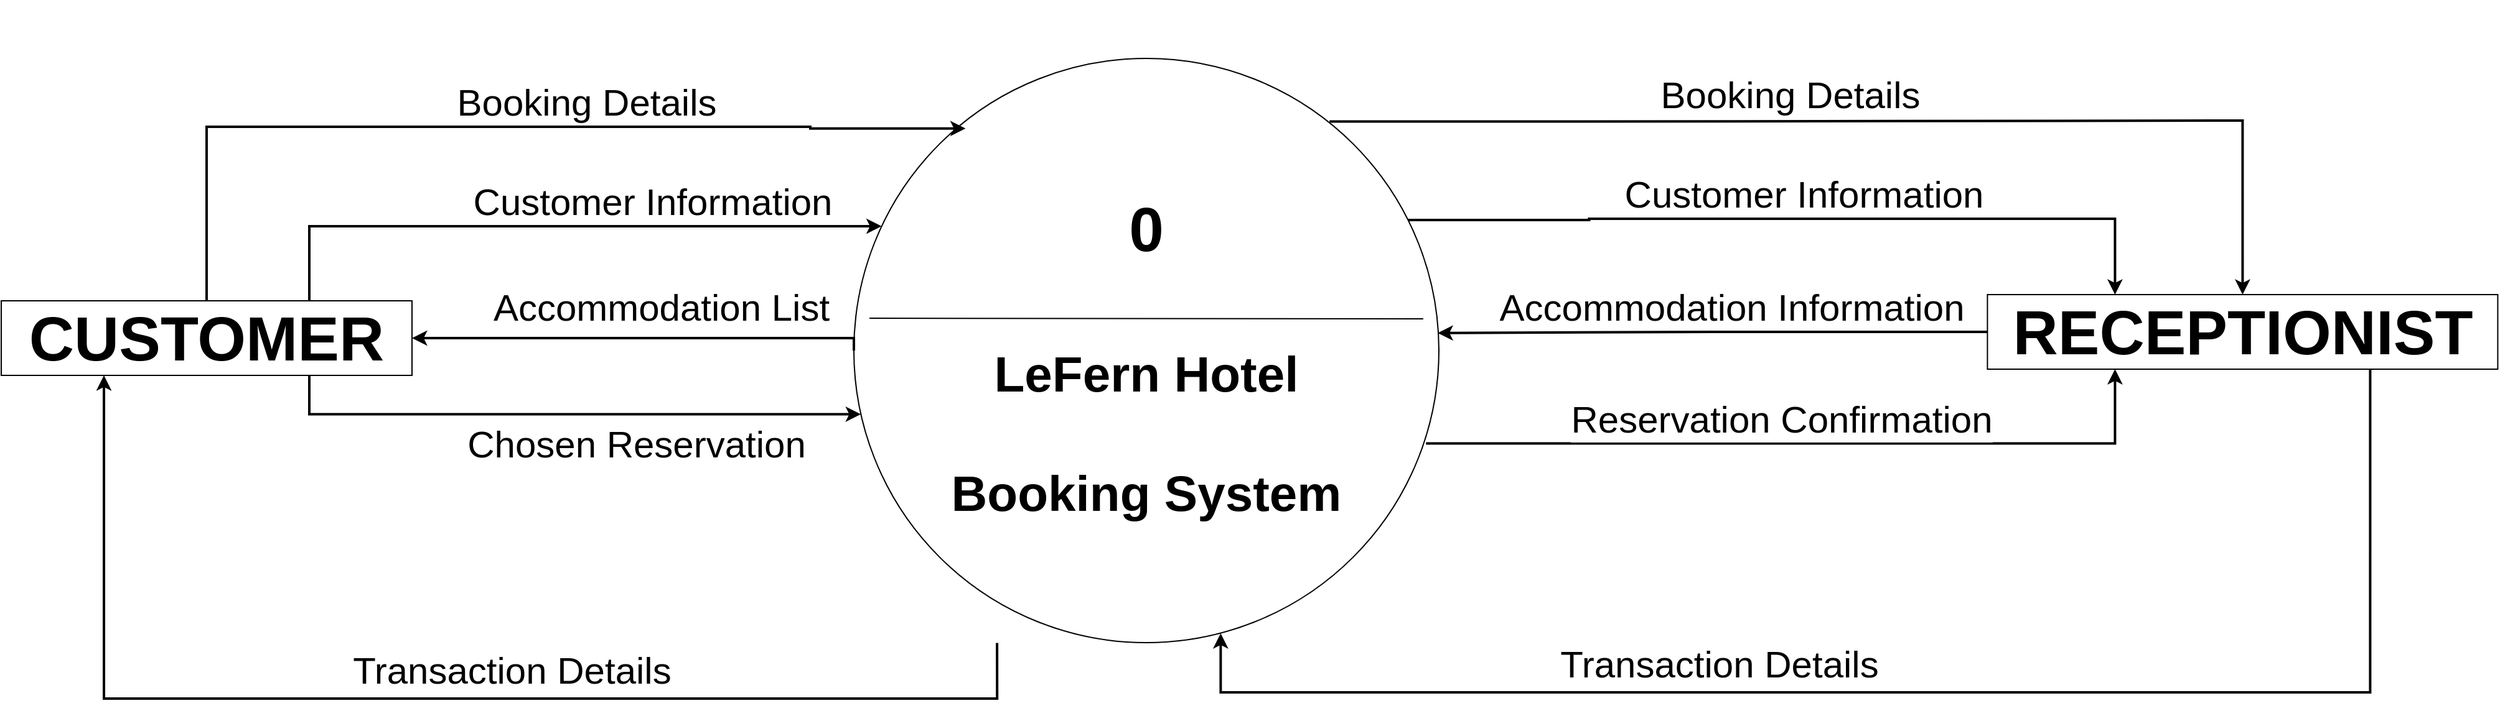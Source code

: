 <mxfile version="28.0.6">
  <diagram name="Page-1" id="ZS5uqBq5FHEG185RZTOK">
    <mxGraphModel dx="4507" dy="1943" grid="1" gridSize="10" guides="1" tooltips="1" connect="1" arrows="1" fold="1" page="1" pageScale="1" pageWidth="1400" pageHeight="850" math="0" shadow="0">
      <root>
        <mxCell id="0" />
        <mxCell id="1" parent="0" />
        <mxCell id="YE8lJ47Qktl7o4QcjA-D-14" value="" style="group" vertex="1" connectable="0" parent="1">
          <mxGeometry x="490" y="193" width="530" height="463.57" as="geometry" />
        </mxCell>
        <mxCell id="YE8lJ47Qktl7o4QcjA-D-16" value="" style="group" vertex="1" connectable="0" parent="YE8lJ47Qktl7o4QcjA-D-14">
          <mxGeometry y="-50" width="530" height="470" as="geometry" />
        </mxCell>
        <mxCell id="YE8lJ47Qktl7o4QcjA-D-19" value="" style="group" vertex="1" connectable="0" parent="YE8lJ47Qktl7o4QcjA-D-16">
          <mxGeometry x="-25" y="47" width="470" height="470" as="geometry" />
        </mxCell>
        <mxCell id="YE8lJ47Qktl7o4QcjA-D-1" value="" style="ellipse;whiteSpace=wrap;html=1;aspect=fixed;" vertex="1" parent="YE8lJ47Qktl7o4QcjA-D-19">
          <mxGeometry width="470" height="470" as="geometry" />
        </mxCell>
        <mxCell id="YE8lJ47Qktl7o4QcjA-D-2" value="" style="endArrow=none;html=1;rounded=0;entryX=0.958;entryY=0.311;entryDx=0;entryDy=0;entryPerimeter=0;" edge="1" parent="YE8lJ47Qktl7o4QcjA-D-19">
          <mxGeometry width="50" height="50" relative="1" as="geometry">
            <mxPoint x="12.53" y="209" as="sourcePoint" />
            <mxPoint x="457.473" y="209.498" as="targetPoint" />
          </mxGeometry>
        </mxCell>
        <mxCell id="YE8lJ47Qktl7o4QcjA-D-4" value="&lt;font style=&quot;font-size: 50px;&quot;&gt;0&lt;/font&gt;" style="text;html=1;align=center;verticalAlign=middle;whiteSpace=wrap;rounded=0;fontStyle=1" vertex="1" parent="YE8lJ47Qktl7o4QcjA-D-19">
          <mxGeometry x="210" y="127" width="50" height="20" as="geometry" />
        </mxCell>
        <mxCell id="YE8lJ47Qktl7o4QcjA-D-5" value="&lt;font style=&quot;font-size: 40px;&quot;&gt;&lt;b style=&quot;&quot;&gt;LeFern Hotel&lt;br&gt;&lt;br&gt;&lt;/b&gt;&lt;/font&gt;&lt;div&gt;&lt;font style=&quot;font-size: 40px;&quot;&gt;&lt;b style=&quot;&quot;&gt;Booking System&lt;/b&gt;&lt;/font&gt;&lt;/div&gt;" style="text;html=1;align=center;verticalAlign=middle;whiteSpace=wrap;rounded=0;" vertex="1" parent="YE8lJ47Qktl7o4QcjA-D-19">
          <mxGeometry x="41.25" y="237" width="387.5" height="127" as="geometry" />
        </mxCell>
        <mxCell id="YE8lJ47Qktl7o4QcjA-D-21" style="edgeStyle=orthogonalEdgeStyle;rounded=0;orthogonalLoop=1;jettySize=auto;html=1;exitX=0.75;exitY=0;exitDx=0;exitDy=0;strokeWidth=2;" edge="1" parent="1" source="YE8lJ47Qktl7o4QcjA-D-17" target="YE8lJ47Qktl7o4QcjA-D-1">
          <mxGeometry relative="1" as="geometry">
            <mxPoint x="413.67" y="325.19" as="targetPoint" />
            <Array as="points">
              <mxPoint x="28" y="325" />
            </Array>
          </mxGeometry>
        </mxCell>
        <mxCell id="YE8lJ47Qktl7o4QcjA-D-22" value="&lt;font style=&quot;font-size: 30px;&quot;&gt;Customer Information&lt;/font&gt;" style="edgeLabel;html=1;align=center;verticalAlign=middle;resizable=0;points=[];" vertex="1" connectable="0" parent="YE8lJ47Qktl7o4QcjA-D-21">
          <mxGeometry x="0.439" y="-4" relative="1" as="geometry">
            <mxPoint x="-39" y="-24" as="offset" />
          </mxGeometry>
        </mxCell>
        <mxCell id="YE8lJ47Qktl7o4QcjA-D-23" style="edgeStyle=orthogonalEdgeStyle;rounded=0;orthogonalLoop=1;jettySize=auto;html=1;exitX=0.5;exitY=0;exitDx=0;exitDy=0;strokeWidth=2;entryX=0.191;entryY=0.12;entryDx=0;entryDy=0;entryPerimeter=0;" edge="1" parent="1" source="YE8lJ47Qktl7o4QcjA-D-17" target="YE8lJ47Qktl7o4QcjA-D-1">
          <mxGeometry relative="1" as="geometry">
            <mxPoint x="477.12" y="245.76" as="targetPoint" />
            <Array as="points">
              <mxPoint x="-55" y="245" />
              <mxPoint x="430" y="245" />
            </Array>
          </mxGeometry>
        </mxCell>
        <mxCell id="YE8lJ47Qktl7o4QcjA-D-17" value="&lt;b&gt;&lt;font style=&quot;font-size: 50px;&quot;&gt;CUSTOMER&lt;/font&gt;&lt;/b&gt;" style="rounded=0;whiteSpace=wrap;html=1;" vertex="1" parent="1">
          <mxGeometry x="-220" y="385" width="330" height="60" as="geometry" />
        </mxCell>
        <mxCell id="YE8lJ47Qktl7o4QcjA-D-51" style="edgeStyle=orthogonalEdgeStyle;rounded=0;orthogonalLoop=1;jettySize=auto;html=1;exitX=0.75;exitY=1;exitDx=0;exitDy=0;entryX=0.627;entryY=0.984;entryDx=0;entryDy=0;entryPerimeter=0;strokeWidth=2;" edge="1" parent="1" source="YE8lJ47Qktl7o4QcjA-D-20" target="YE8lJ47Qktl7o4QcjA-D-1">
          <mxGeometry relative="1" as="geometry">
            <mxPoint x="760.0" y="660" as="targetPoint" />
            <Array as="points">
              <mxPoint x="1683" y="700" />
              <mxPoint x="760" y="700" />
            </Array>
          </mxGeometry>
        </mxCell>
        <mxCell id="YE8lJ47Qktl7o4QcjA-D-20" value="&lt;b&gt;&lt;font style=&quot;font-size: 50px;&quot;&gt;RECEPTIONIST&lt;/font&gt;&lt;/b&gt;" style="rounded=0;whiteSpace=wrap;html=1;" vertex="1" parent="1">
          <mxGeometry x="1375.71" y="380" width="410" height="60" as="geometry" />
        </mxCell>
        <mxCell id="YE8lJ47Qktl7o4QcjA-D-24" value="&lt;font style=&quot;font-size: 30px;&quot;&gt;Booking Details&lt;/font&gt;" style="text;html=1;align=center;verticalAlign=middle;resizable=0;points=[];autosize=1;strokeColor=none;fillColor=none;" vertex="1" parent="1">
          <mxGeometry x="135" y="200" width="230" height="50" as="geometry" />
        </mxCell>
        <mxCell id="YE8lJ47Qktl7o4QcjA-D-28" style="edgeStyle=orthogonalEdgeStyle;rounded=0;orthogonalLoop=1;jettySize=auto;html=1;exitX=0.813;exitY=0.108;exitDx=0;exitDy=0;entryX=0.5;entryY=0;entryDx=0;entryDy=0;exitPerimeter=0;strokeWidth=2;" edge="1" parent="1" source="YE8lJ47Qktl7o4QcjA-D-1" target="YE8lJ47Qktl7o4QcjA-D-20">
          <mxGeometry relative="1" as="geometry">
            <mxPoint x="980" y="240.76" as="sourcePoint" />
            <Array as="points">
              <mxPoint x="1021" y="241" />
              <mxPoint x="1581" y="240" />
            </Array>
          </mxGeometry>
        </mxCell>
        <mxCell id="YE8lJ47Qktl7o4QcjA-D-29" value="&lt;font&gt;Booking Details&lt;/font&gt;" style="edgeLabel;html=1;align=center;verticalAlign=middle;resizable=0;points=[];fontSize=30;" vertex="1" connectable="0" parent="YE8lJ47Qktl7o4QcjA-D-28">
          <mxGeometry x="-0.363" y="5" relative="1" as="geometry">
            <mxPoint x="92" y="-17" as="offset" />
          </mxGeometry>
        </mxCell>
        <mxCell id="YE8lJ47Qktl7o4QcjA-D-31" style="edgeStyle=orthogonalEdgeStyle;rounded=0;orthogonalLoop=1;jettySize=auto;html=1;entryX=0.25;entryY=0;entryDx=0;entryDy=0;strokeWidth=2;" edge="1" parent="1" target="YE8lJ47Qktl7o4QcjA-D-20">
          <mxGeometry relative="1" as="geometry">
            <mxPoint x="910" y="320" as="sourcePoint" />
            <Array as="points">
              <mxPoint x="1055.71" y="319" />
              <mxPoint x="1477.71" y="320" />
            </Array>
          </mxGeometry>
        </mxCell>
        <mxCell id="YE8lJ47Qktl7o4QcjA-D-32" value="&lt;font&gt;Customer Information&lt;/font&gt;" style="edgeLabel;html=1;align=center;verticalAlign=middle;resizable=0;points=[];fontSize=30;" vertex="1" connectable="0" parent="YE8lJ47Qktl7o4QcjA-D-31">
          <mxGeometry x="-0.183" y="3" relative="1" as="geometry">
            <mxPoint x="61" y="-17" as="offset" />
          </mxGeometry>
        </mxCell>
        <mxCell id="YE8lJ47Qktl7o4QcjA-D-43" style="edgeStyle=orthogonalEdgeStyle;rounded=0;orthogonalLoop=1;jettySize=auto;html=1;entryX=0.998;entryY=0.47;entryDx=0;entryDy=0;entryPerimeter=0;strokeWidth=2;" edge="1" parent="1" source="YE8lJ47Qktl7o4QcjA-D-20" target="YE8lJ47Qktl7o4QcjA-D-1">
          <mxGeometry relative="1" as="geometry">
            <mxPoint x="1071.18" y="410.43" as="targetPoint" />
          </mxGeometry>
        </mxCell>
        <mxCell id="YE8lJ47Qktl7o4QcjA-D-44" style="edgeStyle=orthogonalEdgeStyle;rounded=0;orthogonalLoop=1;jettySize=auto;html=1;entryX=1;entryY=0.5;entryDx=0;entryDy=0;strokeWidth=2;exitX=0;exitY=0.5;exitDx=0;exitDy=0;" edge="1" parent="1" source="YE8lJ47Qktl7o4QcjA-D-1" target="YE8lJ47Qktl7o4QcjA-D-17">
          <mxGeometry relative="1" as="geometry">
            <mxPoint x="385.479" y="415" as="sourcePoint" />
            <Array as="points">
              <mxPoint x="465" y="415" />
            </Array>
          </mxGeometry>
        </mxCell>
        <mxCell id="YE8lJ47Qktl7o4QcjA-D-45" value="&lt;font style=&quot;font-size: 30px;&quot;&gt;Accommodation Information&lt;/font&gt;" style="edgeLabel;html=1;align=center;verticalAlign=middle;resizable=0;points=[];" vertex="1" connectable="0" parent="1">
          <mxGeometry x="1170" y="390" as="geometry" />
        </mxCell>
        <mxCell id="YE8lJ47Qktl7o4QcjA-D-46" value="&lt;font style=&quot;font-size: 30px;&quot;&gt;Accommodation List&lt;/font&gt;" style="edgeLabel;html=1;align=center;verticalAlign=middle;resizable=0;points=[];" vertex="1" connectable="0" parent="1">
          <mxGeometry x="310" y="390" as="geometry" />
        </mxCell>
        <mxCell id="YE8lJ47Qktl7o4QcjA-D-47" style="edgeStyle=orthogonalEdgeStyle;rounded=0;orthogonalLoop=1;jettySize=auto;html=1;exitX=0.75;exitY=1;exitDx=0;exitDy=0;entryX=0.012;entryY=0.609;entryDx=0;entryDy=0;entryPerimeter=0;strokeWidth=2;" edge="1" parent="1" source="YE8lJ47Qktl7o4QcjA-D-17" target="YE8lJ47Qktl7o4QcjA-D-1">
          <mxGeometry relative="1" as="geometry">
            <mxPoint x="399.1" y="507.08" as="targetPoint" />
            <Array as="points">
              <mxPoint x="28" y="476" />
            </Array>
          </mxGeometry>
        </mxCell>
        <mxCell id="YE8lJ47Qktl7o4QcjA-D-48" value="&lt;font style=&quot;font-size: 30px;&quot;&gt;Chosen Reservation&lt;/font&gt;" style="edgeLabel;html=1;align=center;verticalAlign=middle;resizable=0;points=[];" vertex="1" connectable="0" parent="1">
          <mxGeometry x="290" y="500" as="geometry" />
        </mxCell>
        <mxCell id="YE8lJ47Qktl7o4QcjA-D-49" style="edgeStyle=orthogonalEdgeStyle;rounded=0;orthogonalLoop=1;jettySize=auto;html=1;exitX=0.978;exitY=0.659;exitDx=0;exitDy=0;entryX=0.25;entryY=1;entryDx=0;entryDy=0;exitPerimeter=0;strokeWidth=2;" edge="1" parent="1" source="YE8lJ47Qktl7o4QcjA-D-1" target="YE8lJ47Qktl7o4QcjA-D-20">
          <mxGeometry relative="1" as="geometry">
            <Array as="points">
              <mxPoint x="1478" y="500" />
            </Array>
          </mxGeometry>
        </mxCell>
        <mxCell id="YE8lJ47Qktl7o4QcjA-D-50" value="&lt;font style=&quot;font-size: 30px;&quot;&gt;Reservation Confirmation&lt;/font&gt;" style="edgeLabel;html=1;align=center;verticalAlign=middle;resizable=0;points=[];" vertex="1" connectable="0" parent="1">
          <mxGeometry x="1210" y="480" as="geometry" />
        </mxCell>
        <mxCell id="YE8lJ47Qktl7o4QcjA-D-52" style="edgeStyle=orthogonalEdgeStyle;rounded=0;orthogonalLoop=1;jettySize=auto;html=1;exitX=0.25;exitY=1;exitDx=0;exitDy=0;entryX=0.415;entryY=0.99;entryDx=0;entryDy=0;entryPerimeter=0;strokeWidth=2;endArrow=none;endFill=0;startArrow=classic;startFill=1;" edge="1" parent="1" source="YE8lJ47Qktl7o4QcjA-D-17">
          <mxGeometry relative="1" as="geometry">
            <mxPoint x="580.05" y="660.3" as="targetPoint" />
            <Array as="points">
              <mxPoint x="-137" y="705" />
              <mxPoint x="580" y="705" />
            </Array>
          </mxGeometry>
        </mxCell>
        <mxCell id="YE8lJ47Qktl7o4QcjA-D-53" value="&lt;font&gt;Transaction Details&lt;/font&gt;" style="text;html=1;align=center;verticalAlign=middle;resizable=0;points=[];autosize=1;strokeColor=none;fillColor=none;fontSize=30;" vertex="1" parent="1">
          <mxGeometry x="50" y="656.57" width="280" height="50" as="geometry" />
        </mxCell>
        <mxCell id="YE8lJ47Qktl7o4QcjA-D-54" value="&lt;font&gt;Transaction Details&lt;/font&gt;" style="text;html=1;align=center;verticalAlign=middle;resizable=0;points=[];autosize=1;strokeColor=none;fillColor=none;fontSize=30;" vertex="1" parent="1">
          <mxGeometry x="1020" y="651.57" width="280" height="50" as="geometry" />
        </mxCell>
      </root>
    </mxGraphModel>
  </diagram>
</mxfile>
